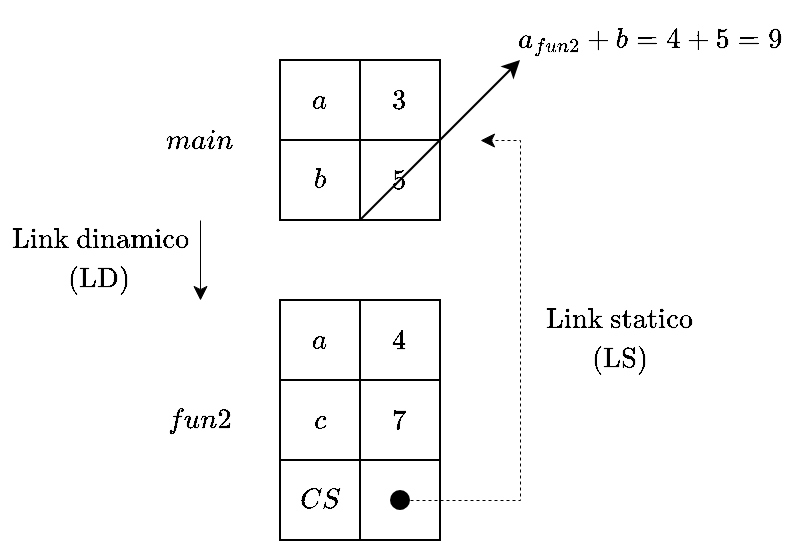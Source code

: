 <mxfile version="20.7.4" type="device"><diagram id="gVGqevTLdEIviv_d7AgR" name="Pagina-1"><mxGraphModel dx="574" dy="354" grid="1" gridSize="10" guides="1" tooltips="1" connect="1" arrows="1" fold="1" page="1" pageScale="1" pageWidth="827" pageHeight="1169" math="1" shadow="0"><root><mxCell id="0"/><mxCell id="1" parent="0"/><mxCell id="8xl2vzsWLnCtORq8DZrs-100" value="" style="rounded=0;whiteSpace=wrap;html=1;" vertex="1" parent="1"><mxGeometry x="140" y="80" width="80" height="40" as="geometry"/></mxCell><mxCell id="8xl2vzsWLnCtORq8DZrs-101" value="" style="endArrow=none;html=1;rounded=0;entryX=0.5;entryY=0;entryDx=0;entryDy=0;exitX=0.5;exitY=1;exitDx=0;exitDy=0;" edge="1" parent="1" source="8xl2vzsWLnCtORq8DZrs-100" target="8xl2vzsWLnCtORq8DZrs-100"><mxGeometry width="50" height="50" relative="1" as="geometry"><mxPoint x="90" y="190" as="sourcePoint"/><mxPoint x="140" y="140" as="targetPoint"/></mxGeometry></mxCell><mxCell id="8xl2vzsWLnCtORq8DZrs-102" value="$$b$$" style="text;html=1;strokeColor=none;fillColor=none;align=center;verticalAlign=middle;whiteSpace=wrap;rounded=0;" vertex="1" parent="1"><mxGeometry x="140" y="80" width="40" height="40" as="geometry"/></mxCell><mxCell id="8xl2vzsWLnCtORq8DZrs-103" value="$$5$$" style="text;html=1;strokeColor=none;fillColor=none;align=center;verticalAlign=middle;whiteSpace=wrap;rounded=0;" vertex="1" parent="1"><mxGeometry x="180" y="80" width="40" height="40" as="geometry"/></mxCell><mxCell id="8xl2vzsWLnCtORq8DZrs-106" style="edgeStyle=orthogonalEdgeStyle;rounded=0;orthogonalLoop=1;jettySize=auto;html=1;entryX=0.5;entryY=0;entryDx=0;entryDy=0;strokeWidth=0.5;" edge="1" parent="1" source="8xl2vzsWLnCtORq8DZrs-107" target="8xl2vzsWLnCtORq8DZrs-111"><mxGeometry relative="1" as="geometry"/></mxCell><mxCell id="8xl2vzsWLnCtORq8DZrs-107" value="$$main$$" style="text;html=1;strokeColor=none;fillColor=none;align=center;verticalAlign=middle;whiteSpace=wrap;rounded=0;" vertex="1" parent="1"><mxGeometry x="60" y="40" width="80" height="80" as="geometry"/></mxCell><mxCell id="8xl2vzsWLnCtORq8DZrs-108" value="" style="rounded=0;whiteSpace=wrap;html=1;" vertex="1" parent="1"><mxGeometry x="140" y="240" width="80" height="40" as="geometry"/></mxCell><mxCell id="8xl2vzsWLnCtORq8DZrs-109" value="" style="endArrow=none;html=1;rounded=0;entryX=0.5;entryY=0;entryDx=0;entryDy=0;exitX=0.5;exitY=1;exitDx=0;exitDy=0;" edge="1" parent="1" source="8xl2vzsWLnCtORq8DZrs-108" target="8xl2vzsWLnCtORq8DZrs-108"><mxGeometry width="50" height="50" relative="1" as="geometry"><mxPoint x="90" y="350" as="sourcePoint"/><mxPoint x="140" y="300" as="targetPoint"/></mxGeometry></mxCell><mxCell id="8xl2vzsWLnCtORq8DZrs-110" value="$$CS$$" style="text;html=1;strokeColor=none;fillColor=none;align=center;verticalAlign=middle;whiteSpace=wrap;rounded=0;" vertex="1" parent="1"><mxGeometry x="140" y="240" width="40" height="40" as="geometry"/></mxCell><mxCell id="8xl2vzsWLnCtORq8DZrs-111" value="$$fun2$$" style="text;html=1;strokeColor=none;fillColor=none;align=center;verticalAlign=middle;whiteSpace=wrap;rounded=0;" vertex="1" parent="1"><mxGeometry x="60" y="160" width="80" height="120" as="geometry"/></mxCell><mxCell id="8xl2vzsWLnCtORq8DZrs-112" style="edgeStyle=orthogonalEdgeStyle;rounded=0;orthogonalLoop=1;jettySize=auto;html=1;strokeWidth=0.5;dashed=1;" edge="1" parent="1" source="8xl2vzsWLnCtORq8DZrs-113"><mxGeometry relative="1" as="geometry"><mxPoint x="240" y="80" as="targetPoint"/><Array as="points"><mxPoint x="260" y="260"/><mxPoint x="260" y="80"/><mxPoint x="240" y="80"/></Array></mxGeometry></mxCell><mxCell id="8xl2vzsWLnCtORq8DZrs-113" value="" style="shape=ellipse;fillColor=#000000;strokeColor=none;html=1;sketch=0;" vertex="1" parent="1"><mxGeometry x="195" y="255" width="10" height="10" as="geometry"/></mxCell><mxCell id="8xl2vzsWLnCtORq8DZrs-116" value="$$\text{Link dinamico}$$" style="text;html=1;strokeColor=none;fillColor=none;align=center;verticalAlign=middle;whiteSpace=wrap;rounded=0;" vertex="1" parent="1"><mxGeometry y="120" width="100" height="20" as="geometry"/></mxCell><mxCell id="8xl2vzsWLnCtORq8DZrs-117" value="$$\text{(LD)}$$" style="text;html=1;strokeColor=none;fillColor=none;align=center;verticalAlign=middle;whiteSpace=wrap;rounded=0;" vertex="1" parent="1"><mxGeometry y="140" width="100" height="20" as="geometry"/></mxCell><mxCell id="8xl2vzsWLnCtORq8DZrs-118" value="$$\text{Link statico}$$" style="text;html=1;strokeColor=none;fillColor=none;align=center;verticalAlign=middle;whiteSpace=wrap;rounded=0;" vertex="1" parent="1"><mxGeometry x="260" y="160" width="100" height="20" as="geometry"/></mxCell><mxCell id="8xl2vzsWLnCtORq8DZrs-119" value="$$\text{(LS)}$$" style="text;html=1;strokeColor=none;fillColor=none;align=center;verticalAlign=middle;whiteSpace=wrap;rounded=0;" vertex="1" parent="1"><mxGeometry x="260" y="180" width="100" height="20" as="geometry"/></mxCell><mxCell id="8xl2vzsWLnCtORq8DZrs-122" value="" style="rounded=0;whiteSpace=wrap;html=1;" vertex="1" parent="1"><mxGeometry x="140" y="40" width="80" height="40" as="geometry"/></mxCell><mxCell id="8xl2vzsWLnCtORq8DZrs-123" value="" style="endArrow=none;html=1;rounded=0;entryX=0.5;entryY=0;entryDx=0;entryDy=0;exitX=0.5;exitY=1;exitDx=0;exitDy=0;" edge="1" parent="1" source="8xl2vzsWLnCtORq8DZrs-122" target="8xl2vzsWLnCtORq8DZrs-122"><mxGeometry width="50" height="50" relative="1" as="geometry"><mxPoint x="90" y="150" as="sourcePoint"/><mxPoint x="140" y="100" as="targetPoint"/></mxGeometry></mxCell><mxCell id="8xl2vzsWLnCtORq8DZrs-124" value="$$a$$" style="text;html=1;strokeColor=none;fillColor=none;align=center;verticalAlign=middle;whiteSpace=wrap;rounded=0;" vertex="1" parent="1"><mxGeometry x="140" y="40" width="40" height="40" as="geometry"/></mxCell><mxCell id="8xl2vzsWLnCtORq8DZrs-125" value="$$3$$" style="text;html=1;strokeColor=none;fillColor=none;align=center;verticalAlign=middle;whiteSpace=wrap;rounded=0;" vertex="1" parent="1"><mxGeometry x="180" y="40" width="40" height="40" as="geometry"/></mxCell><mxCell id="8xl2vzsWLnCtORq8DZrs-126" value="" style="rounded=0;whiteSpace=wrap;html=1;" vertex="1" parent="1"><mxGeometry x="140" y="200" width="80" height="40" as="geometry"/></mxCell><mxCell id="8xl2vzsWLnCtORq8DZrs-127" value="" style="endArrow=none;html=1;rounded=0;entryX=0.5;entryY=0;entryDx=0;entryDy=0;exitX=0.5;exitY=1;exitDx=0;exitDy=0;" edge="1" parent="1" source="8xl2vzsWLnCtORq8DZrs-126" target="8xl2vzsWLnCtORq8DZrs-126"><mxGeometry width="50" height="50" relative="1" as="geometry"><mxPoint x="90" y="310" as="sourcePoint"/><mxPoint x="140" y="260" as="targetPoint"/></mxGeometry></mxCell><mxCell id="8xl2vzsWLnCtORq8DZrs-128" value="$$c$$" style="text;html=1;strokeColor=none;fillColor=none;align=center;verticalAlign=middle;whiteSpace=wrap;rounded=0;" vertex="1" parent="1"><mxGeometry x="140" y="200" width="40" height="40" as="geometry"/></mxCell><mxCell id="8xl2vzsWLnCtORq8DZrs-129" value="$$7$$" style="text;html=1;strokeColor=none;fillColor=none;align=center;verticalAlign=middle;whiteSpace=wrap;rounded=0;" vertex="1" parent="1"><mxGeometry x="180" y="200" width="40" height="40" as="geometry"/></mxCell><mxCell id="8xl2vzsWLnCtORq8DZrs-130" value="" style="rounded=0;whiteSpace=wrap;html=1;" vertex="1" parent="1"><mxGeometry x="140" y="160" width="80" height="40" as="geometry"/></mxCell><mxCell id="8xl2vzsWLnCtORq8DZrs-131" value="" style="endArrow=none;html=1;rounded=0;entryX=0.5;entryY=0;entryDx=0;entryDy=0;exitX=0.5;exitY=1;exitDx=0;exitDy=0;" edge="1" parent="1" source="8xl2vzsWLnCtORq8DZrs-130" target="8xl2vzsWLnCtORq8DZrs-130"><mxGeometry width="50" height="50" relative="1" as="geometry"><mxPoint x="90" y="270" as="sourcePoint"/><mxPoint x="140" y="220" as="targetPoint"/></mxGeometry></mxCell><mxCell id="8xl2vzsWLnCtORq8DZrs-132" value="$$a$$" style="text;html=1;strokeColor=none;fillColor=none;align=center;verticalAlign=middle;whiteSpace=wrap;rounded=0;" vertex="1" parent="1"><mxGeometry x="140" y="160" width="40" height="40" as="geometry"/></mxCell><mxCell id="8xl2vzsWLnCtORq8DZrs-133" value="$$4$$" style="text;html=1;strokeColor=none;fillColor=none;align=center;verticalAlign=middle;whiteSpace=wrap;rounded=0;" vertex="1" parent="1"><mxGeometry x="180" y="160" width="40" height="40" as="geometry"/></mxCell><mxCell id="8xl2vzsWLnCtORq8DZrs-134" value="" style="endArrow=classic;html=1;rounded=0;strokeWidth=1;" edge="1" parent="1"><mxGeometry width="50" height="50" relative="1" as="geometry"><mxPoint x="180" y="120" as="sourcePoint"/><mxPoint x="260" y="40" as="targetPoint"/></mxGeometry></mxCell><mxCell id="8xl2vzsWLnCtORq8DZrs-135" value="$$a_{fun2}+b=4+5=9$$" style="text;html=1;strokeColor=none;fillColor=none;align=center;verticalAlign=middle;whiteSpace=wrap;rounded=0;" vertex="1" parent="1"><mxGeometry x="250" y="10" width="150" height="40" as="geometry"/></mxCell></root></mxGraphModel></diagram></mxfile>